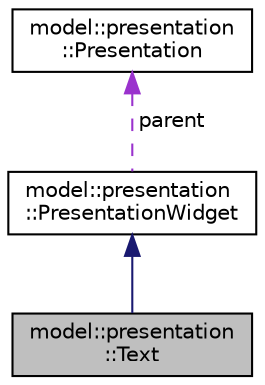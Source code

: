 digraph "model::presentation::Text"
{
 // LATEX_PDF_SIZE
  edge [fontname="Helvetica",fontsize="10",labelfontname="Helvetica",labelfontsize="10"];
  node [fontname="Helvetica",fontsize="10",shape=record];
  Node1 [label="model::presentation\l::Text",height=0.2,width=0.4,color="black", fillcolor="grey75", style="filled", fontcolor="black",tooltip="The Text class The text element, when used within the presentation element, is a localized string dis..."];
  Node2 -> Node1 [dir="back",color="midnightblue",fontsize="10",style="solid",fontname="Helvetica"];
  Node2 [label="model::presentation\l::PresentationWidget",height=0.2,width=0.4,color="black", fillcolor="white", style="filled",URL="$classmodel_1_1presentation_1_1_presentation_widget.html",tooltip="The PresentationWidget class base class for all widgets supported by ADMX/ADML format."];
  Node3 -> Node2 [dir="back",color="darkorchid3",fontsize="10",style="dashed",label=" parent" ,fontname="Helvetica"];
  Node3 [label="model::presentation\l::Presentation",height=0.2,width=0.4,color="black", fillcolor="white", style="filled",URL="$classmodel_1_1presentation_1_1_presentation.html",tooltip="The Presentation class A presentation element representing parameters for a policy setting."];
}

